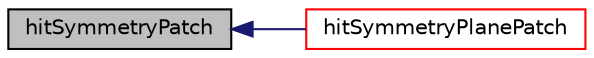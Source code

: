 digraph "hitSymmetryPatch"
{
  bgcolor="transparent";
  edge [fontname="Helvetica",fontsize="10",labelfontname="Helvetica",labelfontsize="10"];
  node [fontname="Helvetica",fontsize="10",shape=record];
  rankdir="LR";
  Node1 [label="hitSymmetryPatch",height=0.2,width=0.4,color="black", fillcolor="grey75", style="filled", fontcolor="black"];
  Node1 -> Node2 [dir="back",color="midnightblue",fontsize="10",style="solid",fontname="Helvetica"];
  Node2 [label="hitSymmetryPlanePatch",height=0.2,width=0.4,color="red",URL="$a01819.html#a5fd627c463017369f165aaab03775166",tooltip="Overridable function to handle the particle hitting a. "];
}
